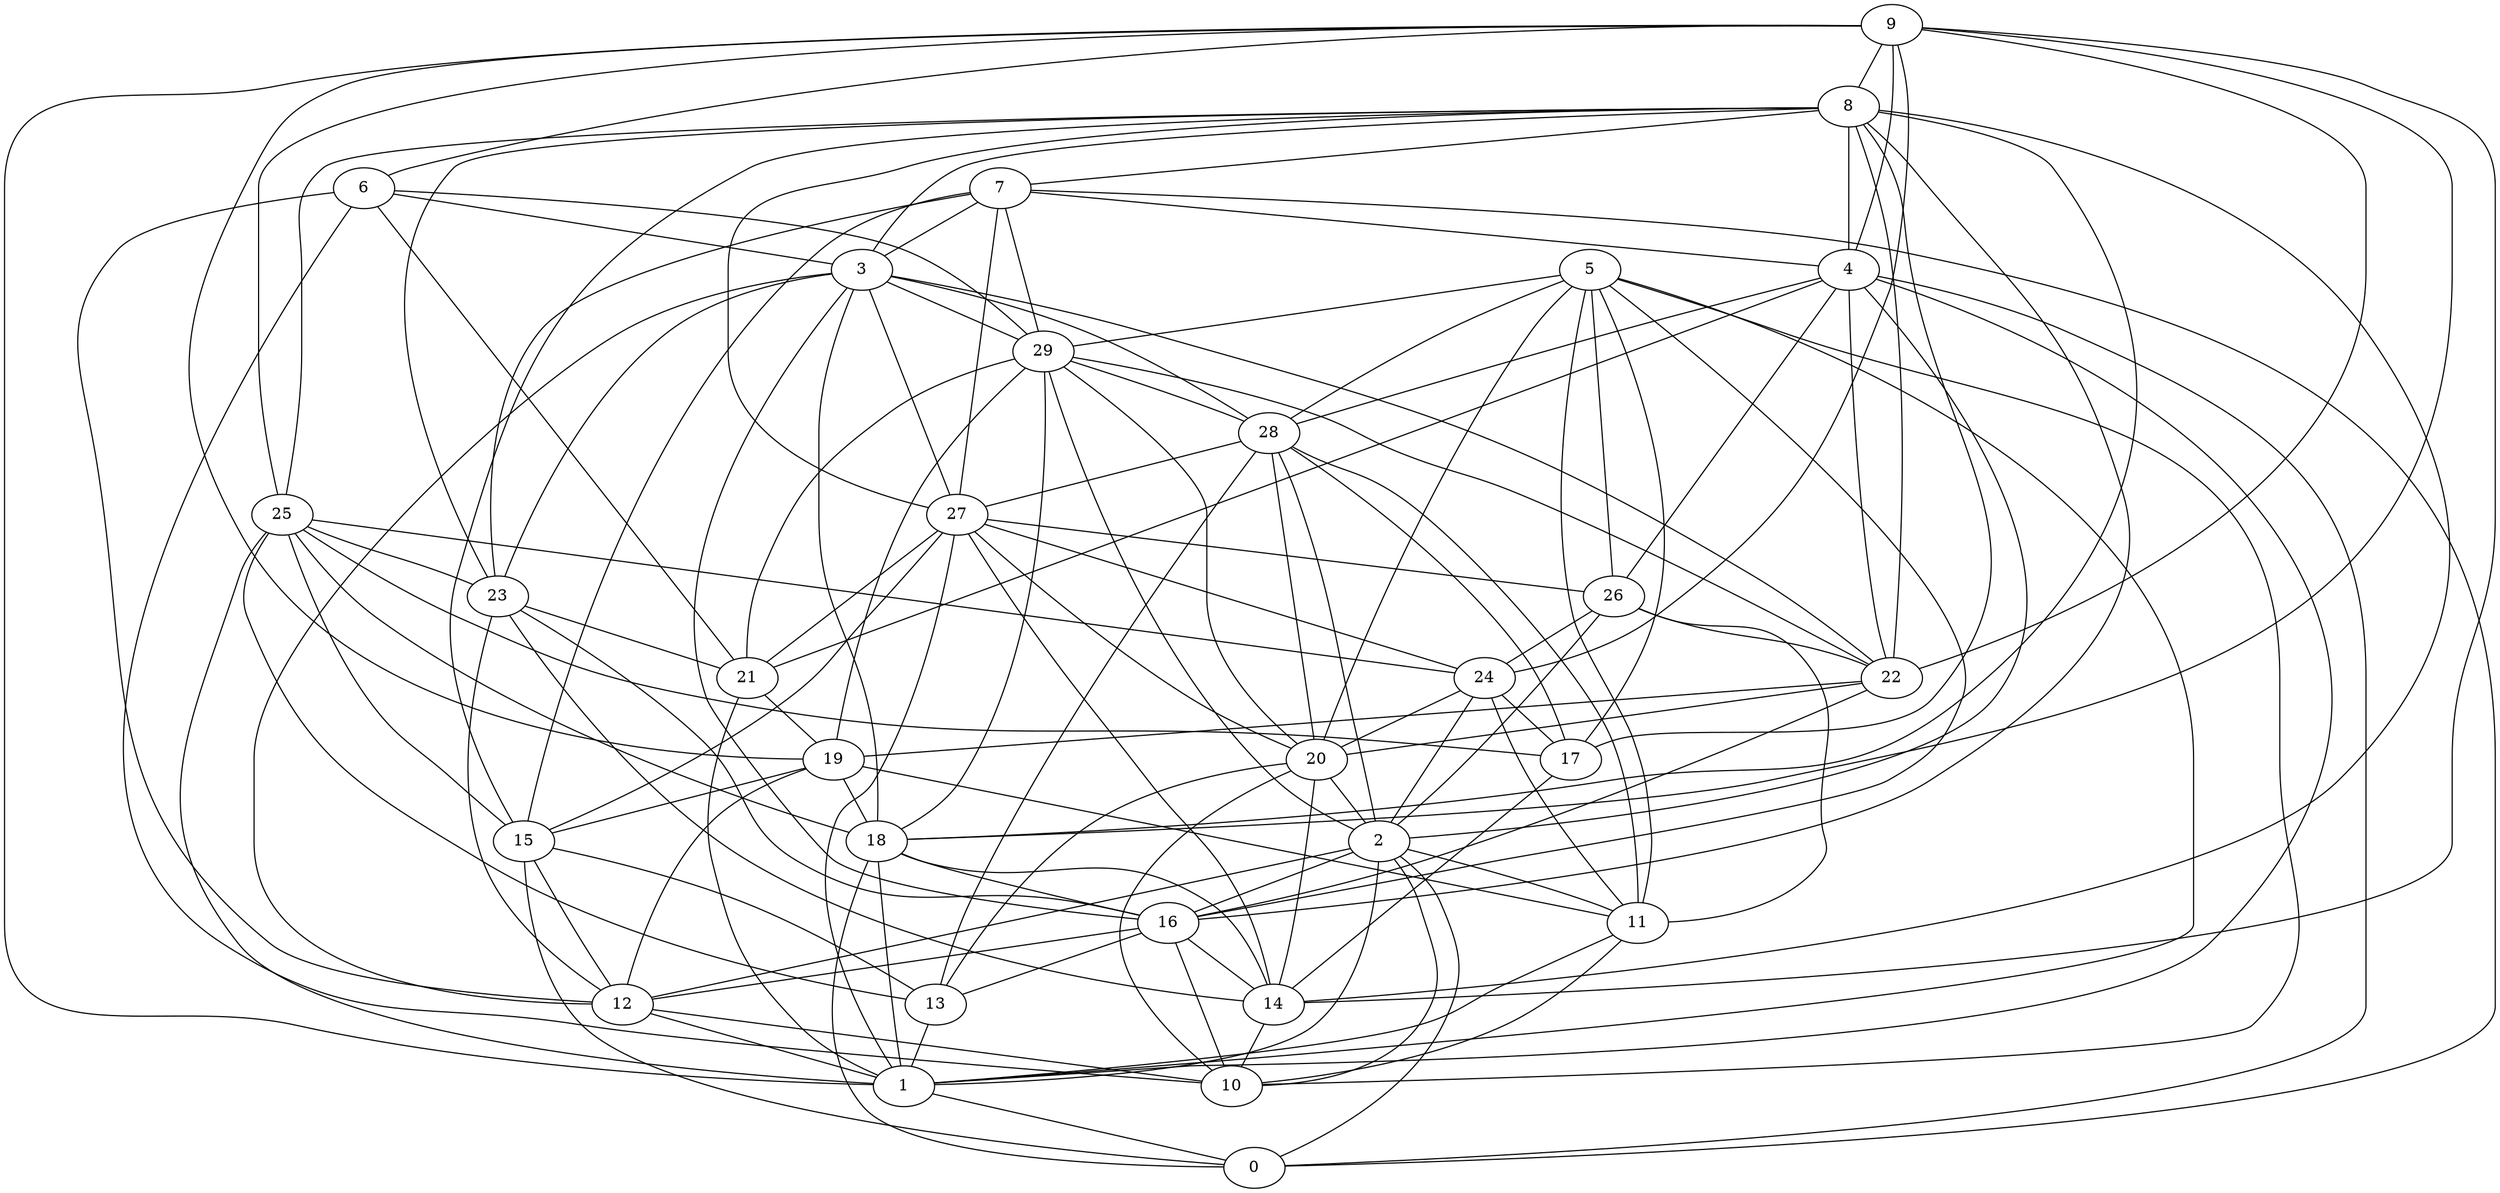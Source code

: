 digraph GG_graph {

subgraph G_graph {
edge [color = black]
"4" -> "0" [dir = none]
"4" -> "21" [dir = none]
"4" -> "2" [dir = none]
"4" -> "26" [dir = none]
"4" -> "28" [dir = none]
"4" -> "1" [dir = none]
"22" -> "19" [dir = none]
"1" -> "0" [dir = none]
"9" -> "6" [dir = none]
"9" -> "25" [dir = none]
"9" -> "4" [dir = none]
"9" -> "24" [dir = none]
"9" -> "18" [dir = none]
"9" -> "1" [dir = none]
"9" -> "8" [dir = none]
"13" -> "1" [dir = none]
"29" -> "22" [dir = none]
"29" -> "20" [dir = none]
"15" -> "13" [dir = none]
"15" -> "12" [dir = none]
"27" -> "21" [dir = none]
"27" -> "1" [dir = none]
"27" -> "15" [dir = none]
"27" -> "14" [dir = none]
"27" -> "20" [dir = none]
"18" -> "14" [dir = none]
"18" -> "16" [dir = none]
"18" -> "0" [dir = none]
"11" -> "1" [dir = none]
"11" -> "10" [dir = none]
"5" -> "26" [dir = none]
"5" -> "20" [dir = none]
"5" -> "28" [dir = none]
"5" -> "16" [dir = none]
"5" -> "1" [dir = none]
"5" -> "11" [dir = none]
"5" -> "29" [dir = none]
"16" -> "13" [dir = none]
"16" -> "10" [dir = none]
"26" -> "2" [dir = none]
"26" -> "24" [dir = none]
"26" -> "22" [dir = none]
"25" -> "13" [dir = none]
"25" -> "24" [dir = none]
"25" -> "23" [dir = none]
"25" -> "18" [dir = none]
"25" -> "1" [dir = none]
"25" -> "15" [dir = none]
"2" -> "10" [dir = none]
"2" -> "0" [dir = none]
"2" -> "16" [dir = none]
"12" -> "1" [dir = none]
"8" -> "16" [dir = none]
"8" -> "7" [dir = none]
"8" -> "4" [dir = none]
"8" -> "27" [dir = none]
"8" -> "17" [dir = none]
"8" -> "18" [dir = none]
"8" -> "22" [dir = none]
"8" -> "23" [dir = none]
"24" -> "17" [dir = none]
"24" -> "20" [dir = none]
"28" -> "2" [dir = none]
"28" -> "11" [dir = none]
"28" -> "13" [dir = none]
"28" -> "17" [dir = none]
"7" -> "29" [dir = none]
"7" -> "23" [dir = none]
"17" -> "14" [dir = none]
"3" -> "29" [dir = none]
"3" -> "23" [dir = none]
"3" -> "27" [dir = none]
"3" -> "28" [dir = none]
"3" -> "18" [dir = none]
"3" -> "12" [dir = none]
"3" -> "16" [dir = none]
"6" -> "3" [dir = none]
"6" -> "29" [dir = none]
"6" -> "12" [dir = none]
"19" -> "12" [dir = none]
"19" -> "15" [dir = none]
"19" -> "18" [dir = none]
"19" -> "11" [dir = none]
"23" -> "12" [dir = none]
"21" -> "19" [dir = none]
"20" -> "2" [dir = none]
"20" -> "13" [dir = none]
"20" -> "10" [dir = none]
"4" -> "22" [dir = none]
"9" -> "19" [dir = none]
"2" -> "1" [dir = none]
"6" -> "10" [dir = none]
"2" -> "11" [dir = none]
"8" -> "14" [dir = none]
"5" -> "17" [dir = none]
"29" -> "21" [dir = none]
"29" -> "18" [dir = none]
"29" -> "28" [dir = none]
"29" -> "2" [dir = none]
"8" -> "3" [dir = none]
"15" -> "0" [dir = none]
"29" -> "19" [dir = none]
"8" -> "15" [dir = none]
"7" -> "4" [dir = none]
"25" -> "17" [dir = none]
"28" -> "27" [dir = none]
"6" -> "21" [dir = none]
"18" -> "1" [dir = none]
"23" -> "14" [dir = none]
"8" -> "25" [dir = none]
"7" -> "3" [dir = none]
"7" -> "27" [dir = none]
"12" -> "10" [dir = none]
"5" -> "10" [dir = none]
"23" -> "21" [dir = none]
"24" -> "2" [dir = none]
"28" -> "20" [dir = none]
"7" -> "0" [dir = none]
"22" -> "16" [dir = none]
"9" -> "22" [dir = none]
"21" -> "1" [dir = none]
"14" -> "10" [dir = none]
"27" -> "26" [dir = none]
"23" -> "16" [dir = none]
"16" -> "12" [dir = none]
"3" -> "22" [dir = none]
"2" -> "12" [dir = none]
"7" -> "15" [dir = none]
"24" -> "11" [dir = none]
"26" -> "11" [dir = none]
"22" -> "20" [dir = none]
"16" -> "14" [dir = none]
"20" -> "14" [dir = none]
"27" -> "24" [dir = none]
"9" -> "14" [dir = none]
}

}
